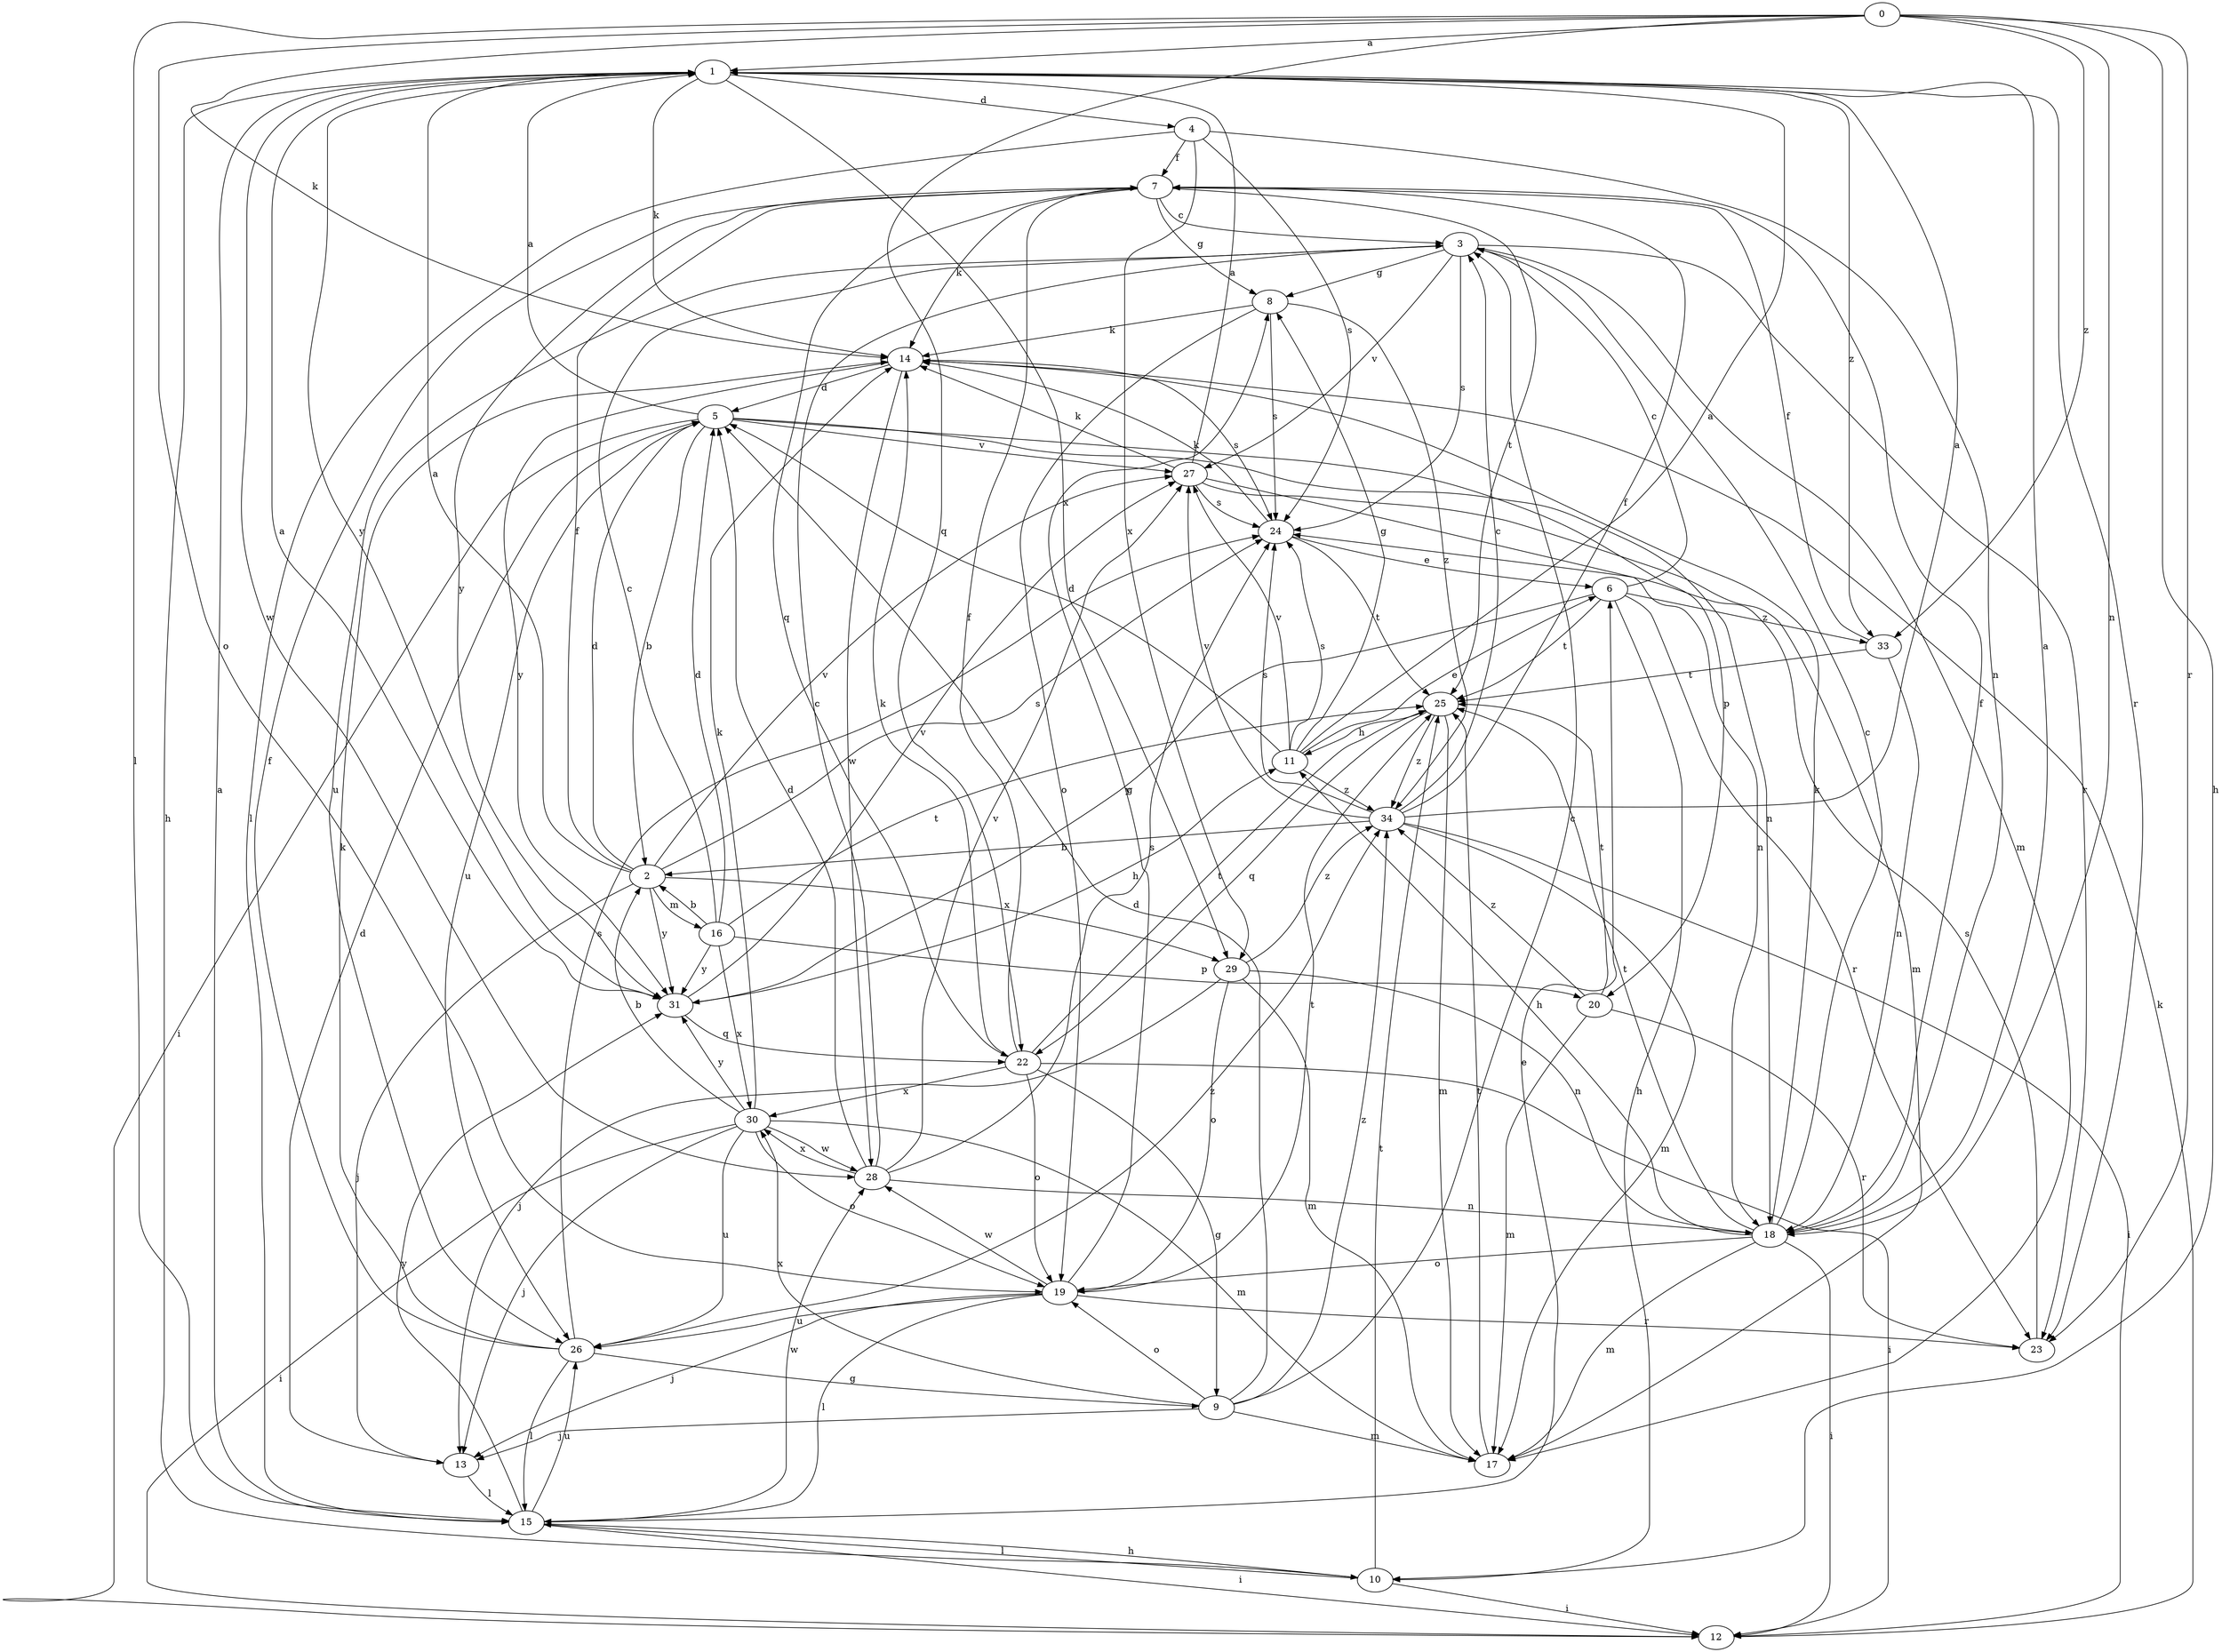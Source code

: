 strict digraph  {
0;
1;
2;
3;
4;
5;
6;
7;
8;
9;
10;
11;
12;
13;
14;
15;
16;
17;
18;
19;
20;
22;
23;
24;
25;
26;
27;
28;
29;
30;
31;
33;
34;
0 -> 1  [label=a];
0 -> 10  [label=h];
0 -> 14  [label=k];
0 -> 15  [label=l];
0 -> 18  [label=n];
0 -> 19  [label=o];
0 -> 22  [label=q];
0 -> 23  [label=r];
0 -> 33  [label=z];
1 -> 4  [label=d];
1 -> 10  [label=h];
1 -> 14  [label=k];
1 -> 23  [label=r];
1 -> 28  [label=w];
1 -> 29  [label=x];
1 -> 31  [label=y];
1 -> 33  [label=z];
2 -> 1  [label=a];
2 -> 5  [label=d];
2 -> 7  [label=f];
2 -> 13  [label=j];
2 -> 16  [label=m];
2 -> 24  [label=s];
2 -> 27  [label=v];
2 -> 29  [label=x];
2 -> 31  [label=y];
3 -> 8  [label=g];
3 -> 17  [label=m];
3 -> 23  [label=r];
3 -> 24  [label=s];
3 -> 26  [label=u];
3 -> 27  [label=v];
4 -> 7  [label=f];
4 -> 15  [label=l];
4 -> 18  [label=n];
4 -> 24  [label=s];
4 -> 29  [label=x];
5 -> 1  [label=a];
5 -> 2  [label=b];
5 -> 12  [label=i];
5 -> 18  [label=n];
5 -> 20  [label=p];
5 -> 26  [label=u];
5 -> 27  [label=v];
6 -> 3  [label=c];
6 -> 10  [label=h];
6 -> 23  [label=r];
6 -> 25  [label=t];
6 -> 31  [label=y];
6 -> 33  [label=z];
7 -> 3  [label=c];
7 -> 8  [label=g];
7 -> 14  [label=k];
7 -> 22  [label=q];
7 -> 25  [label=t];
7 -> 31  [label=y];
8 -> 14  [label=k];
8 -> 19  [label=o];
8 -> 24  [label=s];
8 -> 34  [label=z];
9 -> 3  [label=c];
9 -> 5  [label=d];
9 -> 13  [label=j];
9 -> 17  [label=m];
9 -> 19  [label=o];
9 -> 30  [label=x];
9 -> 34  [label=z];
10 -> 12  [label=i];
10 -> 15  [label=l];
10 -> 25  [label=t];
11 -> 1  [label=a];
11 -> 5  [label=d];
11 -> 6  [label=e];
11 -> 8  [label=g];
11 -> 24  [label=s];
11 -> 27  [label=v];
11 -> 34  [label=z];
12 -> 14  [label=k];
13 -> 5  [label=d];
13 -> 15  [label=l];
14 -> 5  [label=d];
14 -> 24  [label=s];
14 -> 28  [label=w];
14 -> 31  [label=y];
15 -> 1  [label=a];
15 -> 6  [label=e];
15 -> 10  [label=h];
15 -> 12  [label=i];
15 -> 26  [label=u];
15 -> 28  [label=w];
15 -> 31  [label=y];
16 -> 2  [label=b];
16 -> 3  [label=c];
16 -> 5  [label=d];
16 -> 20  [label=p];
16 -> 25  [label=t];
16 -> 30  [label=x];
16 -> 31  [label=y];
17 -> 25  [label=t];
18 -> 1  [label=a];
18 -> 3  [label=c];
18 -> 7  [label=f];
18 -> 11  [label=h];
18 -> 12  [label=i];
18 -> 14  [label=k];
18 -> 17  [label=m];
18 -> 19  [label=o];
18 -> 25  [label=t];
19 -> 8  [label=g];
19 -> 13  [label=j];
19 -> 15  [label=l];
19 -> 23  [label=r];
19 -> 25  [label=t];
19 -> 26  [label=u];
19 -> 28  [label=w];
20 -> 17  [label=m];
20 -> 23  [label=r];
20 -> 25  [label=t];
20 -> 34  [label=z];
22 -> 7  [label=f];
22 -> 9  [label=g];
22 -> 12  [label=i];
22 -> 14  [label=k];
22 -> 19  [label=o];
22 -> 25  [label=t];
22 -> 30  [label=x];
23 -> 24  [label=s];
24 -> 6  [label=e];
24 -> 14  [label=k];
24 -> 25  [label=t];
25 -> 11  [label=h];
25 -> 17  [label=m];
25 -> 22  [label=q];
25 -> 34  [label=z];
26 -> 7  [label=f];
26 -> 9  [label=g];
26 -> 14  [label=k];
26 -> 15  [label=l];
26 -> 24  [label=s];
26 -> 34  [label=z];
27 -> 1  [label=a];
27 -> 14  [label=k];
27 -> 17  [label=m];
27 -> 18  [label=n];
27 -> 24  [label=s];
28 -> 3  [label=c];
28 -> 5  [label=d];
28 -> 18  [label=n];
28 -> 24  [label=s];
28 -> 27  [label=v];
28 -> 30  [label=x];
29 -> 13  [label=j];
29 -> 17  [label=m];
29 -> 18  [label=n];
29 -> 19  [label=o];
29 -> 34  [label=z];
30 -> 2  [label=b];
30 -> 12  [label=i];
30 -> 13  [label=j];
30 -> 14  [label=k];
30 -> 17  [label=m];
30 -> 19  [label=o];
30 -> 26  [label=u];
30 -> 28  [label=w];
30 -> 31  [label=y];
31 -> 1  [label=a];
31 -> 11  [label=h];
31 -> 22  [label=q];
31 -> 27  [label=v];
33 -> 7  [label=f];
33 -> 18  [label=n];
33 -> 25  [label=t];
34 -> 1  [label=a];
34 -> 2  [label=b];
34 -> 3  [label=c];
34 -> 7  [label=f];
34 -> 12  [label=i];
34 -> 17  [label=m];
34 -> 24  [label=s];
34 -> 27  [label=v];
}
